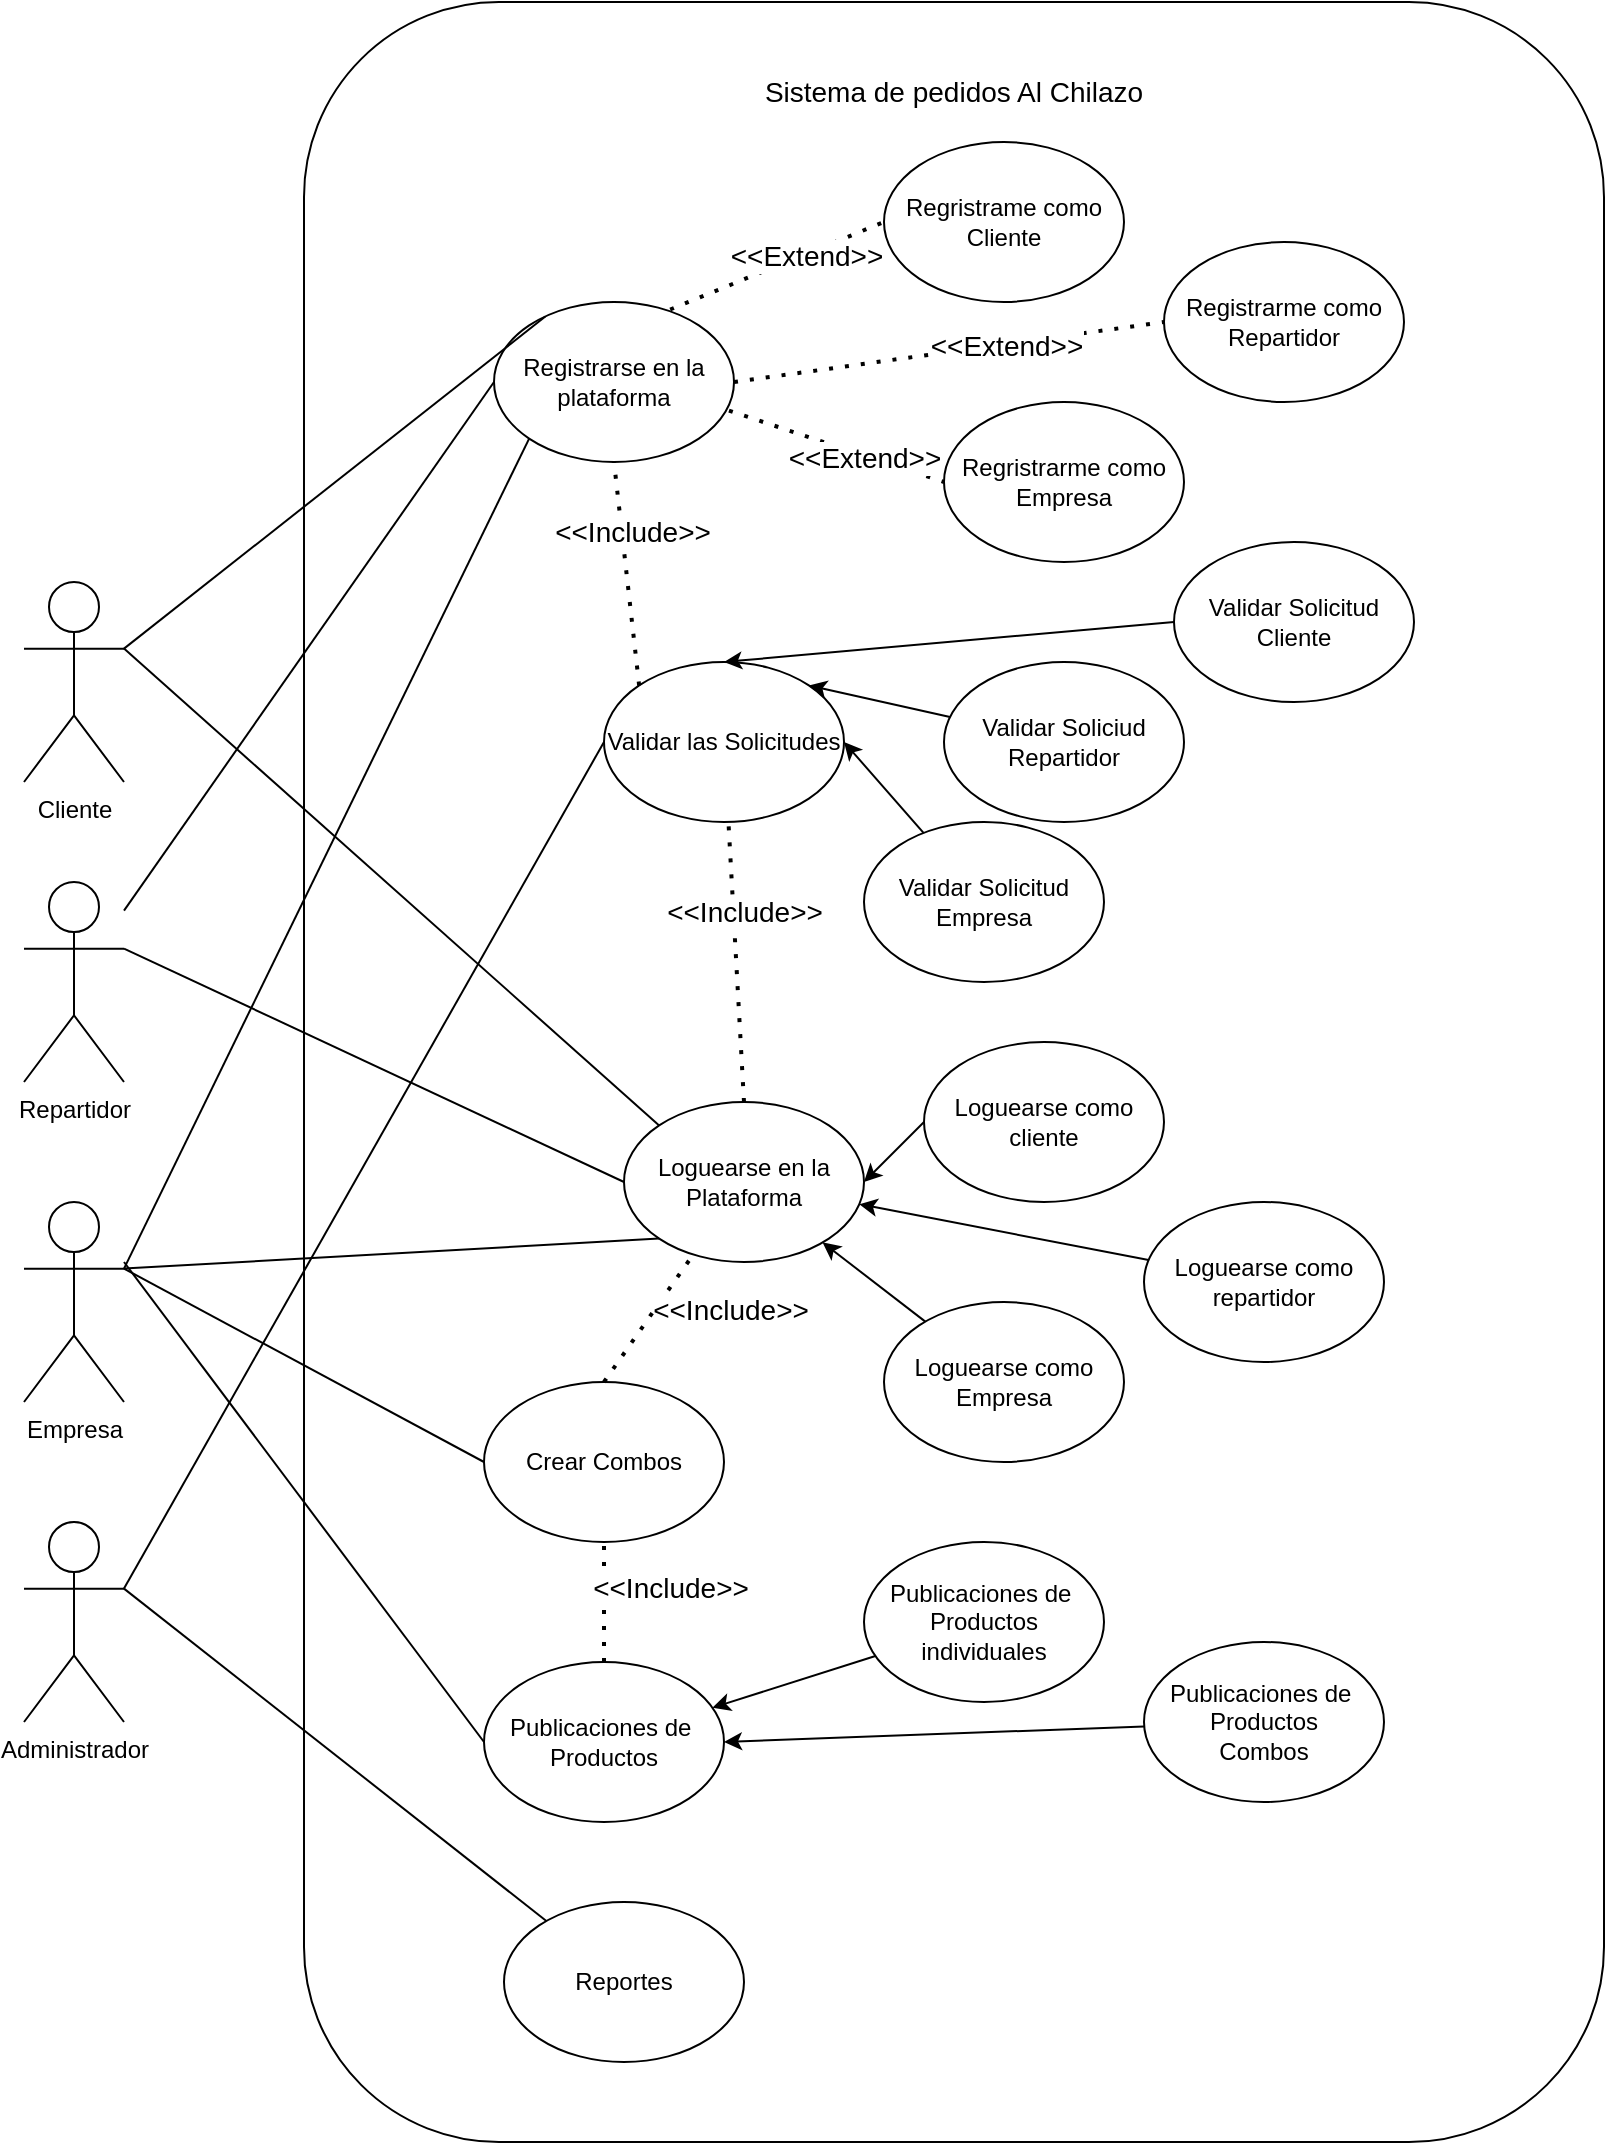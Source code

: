 <mxfile version="20.8.16" type="device"><diagram name="Página-1" id="UCXQSj2Gxd9WQep71TSo"><mxGraphModel dx="1162" dy="535" grid="1" gridSize="10" guides="1" tooltips="1" connect="1" arrows="1" fold="1" page="1" pageScale="1" pageWidth="827" pageHeight="1169" math="0" shadow="0"><root><mxCell id="0"/><mxCell id="1" parent="0"/><mxCell id="mqJXGSFhMJyvZbd5y7Hn-4" value="" style="rounded=1;whiteSpace=wrap;html=1;" parent="1" vertex="1"><mxGeometry x="160" y="80" width="650" height="1070" as="geometry"/></mxCell><mxCell id="mqJXGSFhMJyvZbd5y7Hn-1" value="Cliente" style="shape=umlActor;verticalLabelPosition=bottom;verticalAlign=top;html=1;outlineConnect=0;" parent="1" vertex="1"><mxGeometry x="20" y="370" width="50" height="100" as="geometry"/></mxCell><mxCell id="mqJXGSFhMJyvZbd5y7Hn-2" value="Administrador" style="shape=umlActor;verticalLabelPosition=bottom;verticalAlign=top;html=1;outlineConnect=0;" parent="1" vertex="1"><mxGeometry x="20" y="840" width="50" height="100" as="geometry"/></mxCell><mxCell id="mqJXGSFhMJyvZbd5y7Hn-3" value="Empresa" style="shape=umlActor;verticalLabelPosition=bottom;verticalAlign=top;html=1;outlineConnect=0;" parent="1" vertex="1"><mxGeometry x="20" y="680" width="50" height="100" as="geometry"/></mxCell><mxCell id="mqJXGSFhMJyvZbd5y7Hn-6" value="Registrarse en la plataforma" style="ellipse;whiteSpace=wrap;html=1;" parent="1" vertex="1"><mxGeometry x="255" y="230" width="120" height="80" as="geometry"/></mxCell><mxCell id="mqJXGSFhMJyvZbd5y7Hn-7" value="Loguearse&amp;nbsp;en la Plataforma" style="ellipse;whiteSpace=wrap;html=1;" parent="1" vertex="1"><mxGeometry x="320" y="630" width="120" height="80" as="geometry"/></mxCell><mxCell id="mqJXGSFhMJyvZbd5y7Hn-8" value="&lt;font style=&quot;font-size: 14px;&quot;&gt;Sistema de pedidos Al Chilazo&lt;/font&gt;" style="text;html=1;strokeColor=none;fillColor=none;align=center;verticalAlign=middle;whiteSpace=wrap;rounded=0;" parent="1" vertex="1"><mxGeometry x="375" y="110" width="220" height="30" as="geometry"/></mxCell><mxCell id="mqJXGSFhMJyvZbd5y7Hn-9" value="Validar las Solicitudes" style="ellipse;whiteSpace=wrap;html=1;" parent="1" vertex="1"><mxGeometry x="310" y="410" width="120" height="80" as="geometry"/></mxCell><mxCell id="mqJXGSFhMJyvZbd5y7Hn-10" value="Registrarme como Repartidor" style="ellipse;whiteSpace=wrap;html=1;" parent="1" vertex="1"><mxGeometry x="590" y="200" width="120" height="80" as="geometry"/></mxCell><mxCell id="mqJXGSFhMJyvZbd5y7Hn-11" value="Regristrame como Cliente" style="ellipse;whiteSpace=wrap;html=1;" parent="1" vertex="1"><mxGeometry x="450" y="150" width="120" height="80" as="geometry"/></mxCell><mxCell id="mqJXGSFhMJyvZbd5y7Hn-12" value="Regristrarme como Empresa" style="ellipse;whiteSpace=wrap;html=1;" parent="1" vertex="1"><mxGeometry x="480" y="280" width="120" height="80" as="geometry"/></mxCell><mxCell id="mqJXGSFhMJyvZbd5y7Hn-14" value="" style="endArrow=none;dashed=1;html=1;dashPattern=1 3;strokeWidth=2;rounded=0;fontSize=14;entryX=0;entryY=0.5;entryDx=0;entryDy=0;exitX=0.734;exitY=0.047;exitDx=0;exitDy=0;exitPerimeter=0;" parent="1" source="mqJXGSFhMJyvZbd5y7Hn-6" target="mqJXGSFhMJyvZbd5y7Hn-11" edge="1"><mxGeometry width="50" height="50" relative="1" as="geometry"><mxPoint x="330" y="300" as="sourcePoint"/><mxPoint x="380" y="250" as="targetPoint"/></mxGeometry></mxCell><mxCell id="mqJXGSFhMJyvZbd5y7Hn-16" value="&amp;lt;&amp;lt;Extend&amp;gt;&amp;gt;" style="edgeLabel;html=1;align=center;verticalAlign=middle;resizable=0;points=[];fontSize=14;" parent="mqJXGSFhMJyvZbd5y7Hn-14" vertex="1" connectable="0"><mxGeometry x="0.26" y="-1" relative="1" as="geometry"><mxPoint as="offset"/></mxGeometry></mxCell><mxCell id="mqJXGSFhMJyvZbd5y7Hn-17" value="" style="endArrow=none;dashed=1;html=1;dashPattern=1 3;strokeWidth=2;rounded=0;fontSize=14;entryX=0;entryY=0.5;entryDx=0;entryDy=0;exitX=1;exitY=0.5;exitDx=0;exitDy=0;" parent="1" source="mqJXGSFhMJyvZbd5y7Hn-6" target="mqJXGSFhMJyvZbd5y7Hn-10" edge="1"><mxGeometry width="50" height="50" relative="1" as="geometry"><mxPoint x="328.08" y="323.76" as="sourcePoint"/><mxPoint x="490" y="260" as="targetPoint"/></mxGeometry></mxCell><mxCell id="mqJXGSFhMJyvZbd5y7Hn-18" value="&amp;lt;&amp;lt;Extend&amp;gt;&amp;gt;" style="edgeLabel;html=1;align=center;verticalAlign=middle;resizable=0;points=[];fontSize=14;" parent="mqJXGSFhMJyvZbd5y7Hn-17" vertex="1" connectable="0"><mxGeometry x="0.26" y="-1" relative="1" as="geometry"><mxPoint as="offset"/></mxGeometry></mxCell><mxCell id="mqJXGSFhMJyvZbd5y7Hn-19" value="" style="endArrow=none;dashed=1;html=1;dashPattern=1 3;strokeWidth=2;rounded=0;fontSize=14;entryX=0;entryY=0.5;entryDx=0;entryDy=0;exitX=0.979;exitY=0.679;exitDx=0;exitDy=0;exitPerimeter=0;" parent="1" source="mqJXGSFhMJyvZbd5y7Hn-6" target="mqJXGSFhMJyvZbd5y7Hn-12" edge="1"><mxGeometry width="50" height="50" relative="1" as="geometry"><mxPoint x="360.0" y="360" as="sourcePoint"/><mxPoint x="530" y="360" as="targetPoint"/></mxGeometry></mxCell><mxCell id="mqJXGSFhMJyvZbd5y7Hn-20" value="&amp;lt;&amp;lt;Extend&amp;gt;&amp;gt;" style="edgeLabel;html=1;align=center;verticalAlign=middle;resizable=0;points=[];fontSize=14;" parent="mqJXGSFhMJyvZbd5y7Hn-19" vertex="1" connectable="0"><mxGeometry x="0.26" y="-1" relative="1" as="geometry"><mxPoint as="offset"/></mxGeometry></mxCell><mxCell id="mqJXGSFhMJyvZbd5y7Hn-21" value="Repartidor" style="shape=umlActor;verticalLabelPosition=bottom;verticalAlign=top;html=1;outlineConnect=0;" parent="1" vertex="1"><mxGeometry x="20" y="520" width="50" height="100" as="geometry"/></mxCell><mxCell id="mqJXGSFhMJyvZbd5y7Hn-26" value="" style="endArrow=none;html=1;rounded=0;fontSize=14;exitX=1;exitY=0.333;exitDx=0;exitDy=0;exitPerimeter=0;entryX=0.214;entryY=0.091;entryDx=0;entryDy=0;entryPerimeter=0;" parent="1" source="mqJXGSFhMJyvZbd5y7Hn-1" target="mqJXGSFhMJyvZbd5y7Hn-6" edge="1"><mxGeometry width="50" height="50" relative="1" as="geometry"><mxPoint x="70" y="340" as="sourcePoint"/><mxPoint x="120" y="290" as="targetPoint"/></mxGeometry></mxCell><mxCell id="mqJXGSFhMJyvZbd5y7Hn-27" value="" style="endArrow=none;html=1;rounded=0;fontSize=14;entryX=0;entryY=0.5;entryDx=0;entryDy=0;" parent="1" source="mqJXGSFhMJyvZbd5y7Hn-21" target="mqJXGSFhMJyvZbd5y7Hn-6" edge="1"><mxGeometry width="50" height="50" relative="1" as="geometry"><mxPoint x="130" y="530" as="sourcePoint"/><mxPoint x="180" y="480" as="targetPoint"/></mxGeometry></mxCell><mxCell id="mqJXGSFhMJyvZbd5y7Hn-28" value="" style="endArrow=none;html=1;rounded=0;fontSize=14;exitX=1;exitY=0.333;exitDx=0;exitDy=0;exitPerimeter=0;entryX=0;entryY=1;entryDx=0;entryDy=0;" parent="1" source="mqJXGSFhMJyvZbd5y7Hn-3" target="mqJXGSFhMJyvZbd5y7Hn-6" edge="1"><mxGeometry width="50" height="50" relative="1" as="geometry"><mxPoint x="170" y="610" as="sourcePoint"/><mxPoint x="220" y="560" as="targetPoint"/></mxGeometry></mxCell><mxCell id="mqJXGSFhMJyvZbd5y7Hn-34" style="edgeStyle=none;rounded=0;orthogonalLoop=1;jettySize=auto;html=1;fontSize=14;" parent="1" source="mqJXGSFhMJyvZbd5y7Hn-29" target="mqJXGSFhMJyvZbd5y7Hn-7" edge="1"><mxGeometry relative="1" as="geometry"/></mxCell><mxCell id="mqJXGSFhMJyvZbd5y7Hn-29" value="Loguearse&amp;nbsp;como Empresa" style="ellipse;whiteSpace=wrap;html=1;" parent="1" vertex="1"><mxGeometry x="450" y="730" width="120" height="80" as="geometry"/></mxCell><mxCell id="mqJXGSFhMJyvZbd5y7Hn-33" style="edgeStyle=none;rounded=0;orthogonalLoop=1;jettySize=auto;html=1;fontSize=14;" parent="1" source="mqJXGSFhMJyvZbd5y7Hn-30" target="mqJXGSFhMJyvZbd5y7Hn-7" edge="1"><mxGeometry relative="1" as="geometry"/></mxCell><mxCell id="mqJXGSFhMJyvZbd5y7Hn-30" value="Loguearse&amp;nbsp;como repartidor" style="ellipse;whiteSpace=wrap;html=1;" parent="1" vertex="1"><mxGeometry x="580" y="680" width="120" height="80" as="geometry"/></mxCell><mxCell id="mqJXGSFhMJyvZbd5y7Hn-32" style="edgeStyle=none;rounded=0;orthogonalLoop=1;jettySize=auto;html=1;exitX=0;exitY=0.5;exitDx=0;exitDy=0;entryX=1;entryY=0.5;entryDx=0;entryDy=0;fontSize=14;" parent="1" source="mqJXGSFhMJyvZbd5y7Hn-31" target="mqJXGSFhMJyvZbd5y7Hn-7" edge="1"><mxGeometry relative="1" as="geometry"/></mxCell><mxCell id="mqJXGSFhMJyvZbd5y7Hn-31" value="Loguearse como cliente" style="ellipse;whiteSpace=wrap;html=1;" parent="1" vertex="1"><mxGeometry x="470" y="600" width="120" height="80" as="geometry"/></mxCell><mxCell id="mqJXGSFhMJyvZbd5y7Hn-35" value="" style="endArrow=none;html=1;rounded=0;fontSize=14;exitX=1;exitY=0.333;exitDx=0;exitDy=0;exitPerimeter=0;entryX=0;entryY=0;entryDx=0;entryDy=0;" parent="1" source="mqJXGSFhMJyvZbd5y7Hn-1" target="mqJXGSFhMJyvZbd5y7Hn-7" edge="1"><mxGeometry width="50" height="50" relative="1" as="geometry"><mxPoint x="220" y="620" as="sourcePoint"/><mxPoint x="270" y="570" as="targetPoint"/></mxGeometry></mxCell><mxCell id="mqJXGSFhMJyvZbd5y7Hn-36" value="" style="endArrow=none;html=1;rounded=0;fontSize=14;exitX=1;exitY=0.333;exitDx=0;exitDy=0;exitPerimeter=0;entryX=0;entryY=0.5;entryDx=0;entryDy=0;" parent="1" source="mqJXGSFhMJyvZbd5y7Hn-21" target="mqJXGSFhMJyvZbd5y7Hn-7" edge="1"><mxGeometry width="50" height="50" relative="1" as="geometry"><mxPoint x="540" y="670" as="sourcePoint"/><mxPoint x="590" y="620" as="targetPoint"/></mxGeometry></mxCell><mxCell id="mqJXGSFhMJyvZbd5y7Hn-38" value="" style="endArrow=none;html=1;rounded=0;fontSize=14;exitX=1;exitY=0.333;exitDx=0;exitDy=0;exitPerimeter=0;entryX=0;entryY=1;entryDx=0;entryDy=0;" parent="1" source="mqJXGSFhMJyvZbd5y7Hn-3" target="mqJXGSFhMJyvZbd5y7Hn-7" edge="1"><mxGeometry width="50" height="50" relative="1" as="geometry"><mxPoint x="130" y="725" as="sourcePoint"/><mxPoint x="180" y="675" as="targetPoint"/></mxGeometry></mxCell><mxCell id="mqJXGSFhMJyvZbd5y7Hn-45" style="edgeStyle=none;rounded=0;orthogonalLoop=1;jettySize=auto;html=1;entryX=1;entryY=0.5;entryDx=0;entryDy=0;fontSize=14;" parent="1" source="mqJXGSFhMJyvZbd5y7Hn-39" target="mqJXGSFhMJyvZbd5y7Hn-9" edge="1"><mxGeometry relative="1" as="geometry"/></mxCell><mxCell id="mqJXGSFhMJyvZbd5y7Hn-39" value="Validar Solicitud Empresa" style="ellipse;whiteSpace=wrap;html=1;" parent="1" vertex="1"><mxGeometry x="440" y="490" width="120" height="80" as="geometry"/></mxCell><mxCell id="mqJXGSFhMJyvZbd5y7Hn-43" style="edgeStyle=none;rounded=0;orthogonalLoop=1;jettySize=auto;html=1;entryX=1;entryY=0;entryDx=0;entryDy=0;fontSize=14;" parent="1" source="mqJXGSFhMJyvZbd5y7Hn-40" target="mqJXGSFhMJyvZbd5y7Hn-9" edge="1"><mxGeometry relative="1" as="geometry"/></mxCell><mxCell id="mqJXGSFhMJyvZbd5y7Hn-40" value="Validar Soliciud Repartidor" style="ellipse;whiteSpace=wrap;html=1;" parent="1" vertex="1"><mxGeometry x="480" y="410" width="120" height="80" as="geometry"/></mxCell><mxCell id="mqJXGSFhMJyvZbd5y7Hn-42" style="edgeStyle=none;rounded=0;orthogonalLoop=1;jettySize=auto;html=1;exitX=0;exitY=0.5;exitDx=0;exitDy=0;entryX=0.5;entryY=0;entryDx=0;entryDy=0;fontSize=14;" parent="1" source="mqJXGSFhMJyvZbd5y7Hn-41" target="mqJXGSFhMJyvZbd5y7Hn-9" edge="1"><mxGeometry relative="1" as="geometry"/></mxCell><mxCell id="mqJXGSFhMJyvZbd5y7Hn-41" value="Validar Solicitud Cliente" style="ellipse;whiteSpace=wrap;html=1;" parent="1" vertex="1"><mxGeometry x="595" y="350" width="120" height="80" as="geometry"/></mxCell><mxCell id="mqJXGSFhMJyvZbd5y7Hn-48" value="" style="endArrow=none;dashed=1;html=1;dashPattern=1 3;strokeWidth=2;rounded=0;fontSize=14;entryX=0.5;entryY=1;entryDx=0;entryDy=0;exitX=0;exitY=0;exitDx=0;exitDy=0;" parent="1" source="mqJXGSFhMJyvZbd5y7Hn-9" target="mqJXGSFhMJyvZbd5y7Hn-6" edge="1"><mxGeometry width="50" height="50" relative="1" as="geometry"><mxPoint x="260" y="520" as="sourcePoint"/><mxPoint x="310" y="470" as="targetPoint"/><Array as="points"/></mxGeometry></mxCell><mxCell id="mqJXGSFhMJyvZbd5y7Hn-49" value="&amp;lt;&amp;lt;Include&amp;gt;&amp;gt;" style="edgeLabel;html=1;align=center;verticalAlign=middle;resizable=0;points=[];fontSize=14;" parent="mqJXGSFhMJyvZbd5y7Hn-48" vertex="1" connectable="0"><mxGeometry x="0.362" y="-5" relative="1" as="geometry"><mxPoint as="offset"/></mxGeometry></mxCell><mxCell id="mqJXGSFhMJyvZbd5y7Hn-50" value="" style="endArrow=none;dashed=1;html=1;dashPattern=1 3;strokeWidth=2;rounded=0;fontSize=14;exitX=0.5;exitY=0;exitDx=0;exitDy=0;" parent="1" source="mqJXGSFhMJyvZbd5y7Hn-7" target="mqJXGSFhMJyvZbd5y7Hn-9" edge="1"><mxGeometry width="50" height="50" relative="1" as="geometry"><mxPoint x="420.004" y="789.996" as="sourcePoint"/><mxPoint x="392.43" y="653.28" as="targetPoint"/><Array as="points"/></mxGeometry></mxCell><mxCell id="mqJXGSFhMJyvZbd5y7Hn-51" value="&amp;lt;&amp;lt;Include&amp;gt;&amp;gt;" style="edgeLabel;html=1;align=center;verticalAlign=middle;resizable=0;points=[];fontSize=14;" parent="mqJXGSFhMJyvZbd5y7Hn-50" vertex="1" connectable="0"><mxGeometry x="0.362" y="-5" relative="1" as="geometry"><mxPoint as="offset"/></mxGeometry></mxCell><mxCell id="mqJXGSFhMJyvZbd5y7Hn-52" value="" style="endArrow=none;html=1;rounded=0;fontSize=14;exitX=1;exitY=0.333;exitDx=0;exitDy=0;exitPerimeter=0;entryX=0;entryY=0.5;entryDx=0;entryDy=0;" parent="1" source="mqJXGSFhMJyvZbd5y7Hn-2" target="mqJXGSFhMJyvZbd5y7Hn-9" edge="1"><mxGeometry width="50" height="50" relative="1" as="geometry"><mxPoint x="80" y="870" as="sourcePoint"/><mxPoint x="130" y="820" as="targetPoint"/></mxGeometry></mxCell><mxCell id="mqJXGSFhMJyvZbd5y7Hn-53" value="Reportes" style="ellipse;whiteSpace=wrap;html=1;" parent="1" vertex="1"><mxGeometry x="260" y="1030" width="120" height="80" as="geometry"/></mxCell><mxCell id="mqJXGSFhMJyvZbd5y7Hn-55" value="" style="endArrow=none;html=1;rounded=0;fontSize=14;exitX=1;exitY=0.333;exitDx=0;exitDy=0;exitPerimeter=0;" parent="1" source="mqJXGSFhMJyvZbd5y7Hn-2" target="mqJXGSFhMJyvZbd5y7Hn-53" edge="1"><mxGeometry width="50" height="50" relative="1" as="geometry"><mxPoint x="80" y="1060" as="sourcePoint"/><mxPoint x="130" y="1010" as="targetPoint"/></mxGeometry></mxCell><mxCell id="Az7dyN3IhuTLGrj3QDUr-1" value="Crear Combos" style="ellipse;whiteSpace=wrap;html=1;" vertex="1" parent="1"><mxGeometry x="250" y="770" width="120" height="80" as="geometry"/></mxCell><mxCell id="Az7dyN3IhuTLGrj3QDUr-2" value="Publicaciones de&amp;nbsp; Productos" style="ellipse;whiteSpace=wrap;html=1;" vertex="1" parent="1"><mxGeometry x="250" y="910" width="120" height="80" as="geometry"/></mxCell><mxCell id="Az7dyN3IhuTLGrj3QDUr-10" style="edgeStyle=none;rounded=0;orthogonalLoop=1;jettySize=auto;html=1;entryX=1;entryY=0.5;entryDx=0;entryDy=0;" edge="1" parent="1" source="Az7dyN3IhuTLGrj3QDUr-6" target="Az7dyN3IhuTLGrj3QDUr-2"><mxGeometry relative="1" as="geometry"/></mxCell><mxCell id="Az7dyN3IhuTLGrj3QDUr-6" value="Publicaciones de&amp;nbsp; Productos&lt;br&gt;Combos" style="ellipse;whiteSpace=wrap;html=1;" vertex="1" parent="1"><mxGeometry x="580" y="900" width="120" height="80" as="geometry"/></mxCell><mxCell id="Az7dyN3IhuTLGrj3QDUr-9" style="rounded=0;orthogonalLoop=1;jettySize=auto;html=1;" edge="1" parent="1" source="Az7dyN3IhuTLGrj3QDUr-7" target="Az7dyN3IhuTLGrj3QDUr-2"><mxGeometry relative="1" as="geometry"/></mxCell><mxCell id="Az7dyN3IhuTLGrj3QDUr-7" value="Publicaciones de&amp;nbsp; Productos&lt;br&gt;individuales" style="ellipse;whiteSpace=wrap;html=1;" vertex="1" parent="1"><mxGeometry x="440" y="850" width="120" height="80" as="geometry"/></mxCell><mxCell id="Az7dyN3IhuTLGrj3QDUr-13" value="" style="endArrow=none;dashed=1;html=1;dashPattern=1 3;strokeWidth=2;rounded=0;fontSize=14;exitX=0.5;exitY=0;exitDx=0;exitDy=0;" edge="1" parent="1" source="Az7dyN3IhuTLGrj3QDUr-2" target="Az7dyN3IhuTLGrj3QDUr-1"><mxGeometry width="50" height="50" relative="1" as="geometry"><mxPoint x="255" y="1085.28" as="sourcePoint"/><mxPoint x="232.129" y="959.997" as="targetPoint"/><Array as="points"/></mxGeometry></mxCell><mxCell id="Az7dyN3IhuTLGrj3QDUr-14" value="&amp;lt;&amp;lt;Include&amp;gt;&amp;gt;" style="edgeLabel;html=1;align=center;verticalAlign=middle;resizable=0;points=[];fontSize=14;" vertex="1" connectable="0" parent="Az7dyN3IhuTLGrj3QDUr-13"><mxGeometry x="0.362" y="-5" relative="1" as="geometry"><mxPoint x="28" y="4" as="offset"/></mxGeometry></mxCell><mxCell id="Az7dyN3IhuTLGrj3QDUr-18" value="" style="endArrow=none;dashed=1;html=1;dashPattern=1 3;strokeWidth=2;rounded=0;fontSize=14;exitX=0.5;exitY=0;exitDx=0;exitDy=0;" edge="1" parent="1" source="Az7dyN3IhuTLGrj3QDUr-1" target="mqJXGSFhMJyvZbd5y7Hn-7"><mxGeometry width="50" height="50" relative="1" as="geometry"><mxPoint x="375" y="897.92" as="sourcePoint"/><mxPoint x="439.151" y="839.995" as="targetPoint"/><Array as="points"/></mxGeometry></mxCell><mxCell id="Az7dyN3IhuTLGrj3QDUr-19" value="&amp;lt;&amp;lt;Include&amp;gt;&amp;gt;" style="edgeLabel;html=1;align=center;verticalAlign=middle;resizable=0;points=[];fontSize=14;" vertex="1" connectable="0" parent="Az7dyN3IhuTLGrj3QDUr-18"><mxGeometry x="0.362" y="-5" relative="1" as="geometry"><mxPoint x="28" y="4" as="offset"/></mxGeometry></mxCell><mxCell id="Az7dyN3IhuTLGrj3QDUr-20" value="" style="endArrow=none;html=1;rounded=0;exitX=1;exitY=0.333;exitDx=0;exitDy=0;exitPerimeter=0;entryX=0;entryY=0.5;entryDx=0;entryDy=0;" edge="1" parent="1" source="mqJXGSFhMJyvZbd5y7Hn-3" target="Az7dyN3IhuTLGrj3QDUr-1"><mxGeometry width="50" height="50" relative="1" as="geometry"><mxPoint x="150" y="970" as="sourcePoint"/><mxPoint x="200" y="920" as="targetPoint"/></mxGeometry></mxCell><mxCell id="Az7dyN3IhuTLGrj3QDUr-21" value="" style="endArrow=none;html=1;rounded=0;entryX=0;entryY=0.5;entryDx=0;entryDy=0;" edge="1" parent="1" target="Az7dyN3IhuTLGrj3QDUr-2"><mxGeometry width="50" height="50" relative="1" as="geometry"><mxPoint x="70" y="710" as="sourcePoint"/><mxPoint x="200" y="920" as="targetPoint"/></mxGeometry></mxCell></root></mxGraphModel></diagram></mxfile>